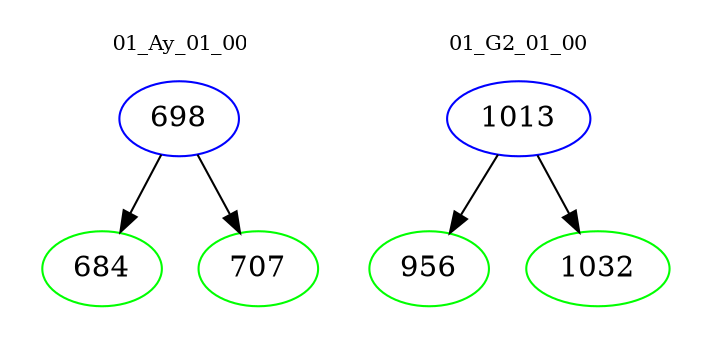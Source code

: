 digraph{
subgraph cluster_0 {
color = white
label = "01_Ay_01_00";
fontsize=10;
T0_698 [label="698", color="blue"]
T0_698 -> T0_684 [color="black"]
T0_684 [label="684", color="green"]
T0_698 -> T0_707 [color="black"]
T0_707 [label="707", color="green"]
}
subgraph cluster_1 {
color = white
label = "01_G2_01_00";
fontsize=10;
T1_1013 [label="1013", color="blue"]
T1_1013 -> T1_956 [color="black"]
T1_956 [label="956", color="green"]
T1_1013 -> T1_1032 [color="black"]
T1_1032 [label="1032", color="green"]
}
}
